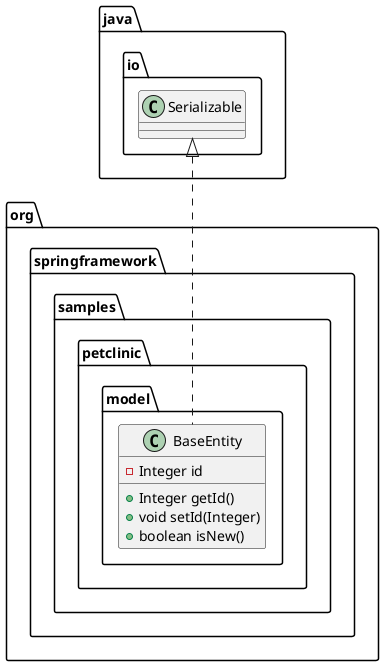 @startuml
class org.springframework.samples.petclinic.model.BaseEntity {
- Integer id
+ Integer getId()
+ void setId(Integer)
+ boolean isNew()
}


java.io.Serializable <|.. org.springframework.samples.petclinic.model.BaseEntity
@enduml